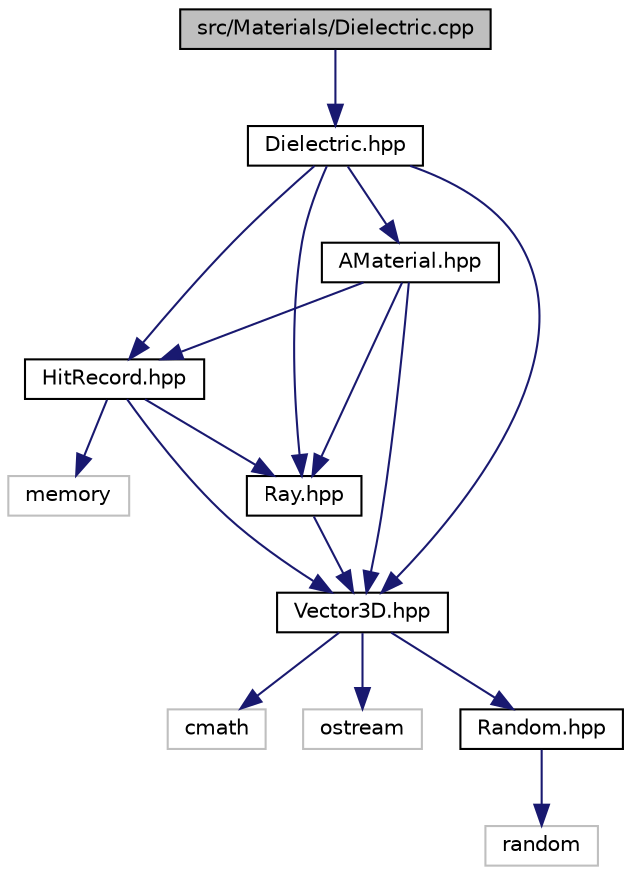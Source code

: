 digraph "src/Materials/Dielectric.cpp"
{
 // LATEX_PDF_SIZE
  edge [fontname="Helvetica",fontsize="10",labelfontname="Helvetica",labelfontsize="10"];
  node [fontname="Helvetica",fontsize="10",shape=record];
  Node1 [label="src/Materials/Dielectric.cpp",height=0.2,width=0.4,color="black", fillcolor="grey75", style="filled", fontcolor="black",tooltip="Implementation of the Dielectric class."];
  Node1 -> Node2 [color="midnightblue",fontsize="10",style="solid"];
  Node2 [label="Dielectric.hpp",height=0.2,width=0.4,color="black", fillcolor="white", style="filled",URL="$Dielectric_8hpp_source.html",tooltip=" "];
  Node2 -> Node3 [color="midnightblue",fontsize="10",style="solid"];
  Node3 [label="AMaterial.hpp",height=0.2,width=0.4,color="black", fillcolor="white", style="filled",URL="$AMaterial_8hpp_source.html",tooltip=" "];
  Node3 -> Node4 [color="midnightblue",fontsize="10",style="solid"];
  Node4 [label="HitRecord.hpp",height=0.2,width=0.4,color="black", fillcolor="white", style="filled",URL="$HitRecord_8hpp_source.html",tooltip=" "];
  Node4 -> Node5 [color="midnightblue",fontsize="10",style="solid"];
  Node5 [label="Vector3D.hpp",height=0.2,width=0.4,color="black", fillcolor="white", style="filled",URL="$Vector3D_8hpp_source.html",tooltip=" "];
  Node5 -> Node6 [color="midnightblue",fontsize="10",style="solid"];
  Node6 [label="cmath",height=0.2,width=0.4,color="grey75", fillcolor="white", style="filled",tooltip=" "];
  Node5 -> Node7 [color="midnightblue",fontsize="10",style="solid"];
  Node7 [label="ostream",height=0.2,width=0.4,color="grey75", fillcolor="white", style="filled",tooltip=" "];
  Node5 -> Node8 [color="midnightblue",fontsize="10",style="solid"];
  Node8 [label="Random.hpp",height=0.2,width=0.4,color="black", fillcolor="white", style="filled",URL="$Random_8hpp_source.html",tooltip=" "];
  Node8 -> Node9 [color="midnightblue",fontsize="10",style="solid"];
  Node9 [label="random",height=0.2,width=0.4,color="grey75", fillcolor="white", style="filled",tooltip=" "];
  Node4 -> Node10 [color="midnightblue",fontsize="10",style="solid"];
  Node10 [label="Ray.hpp",height=0.2,width=0.4,color="black", fillcolor="white", style="filled",URL="$Ray_8hpp_source.html",tooltip=" "];
  Node10 -> Node5 [color="midnightblue",fontsize="10",style="solid"];
  Node4 -> Node11 [color="midnightblue",fontsize="10",style="solid"];
  Node11 [label="memory",height=0.2,width=0.4,color="grey75", fillcolor="white", style="filled",tooltip=" "];
  Node3 -> Node10 [color="midnightblue",fontsize="10",style="solid"];
  Node3 -> Node5 [color="midnightblue",fontsize="10",style="solid"];
  Node2 -> Node4 [color="midnightblue",fontsize="10",style="solid"];
  Node2 -> Node10 [color="midnightblue",fontsize="10",style="solid"];
  Node2 -> Node5 [color="midnightblue",fontsize="10",style="solid"];
}
